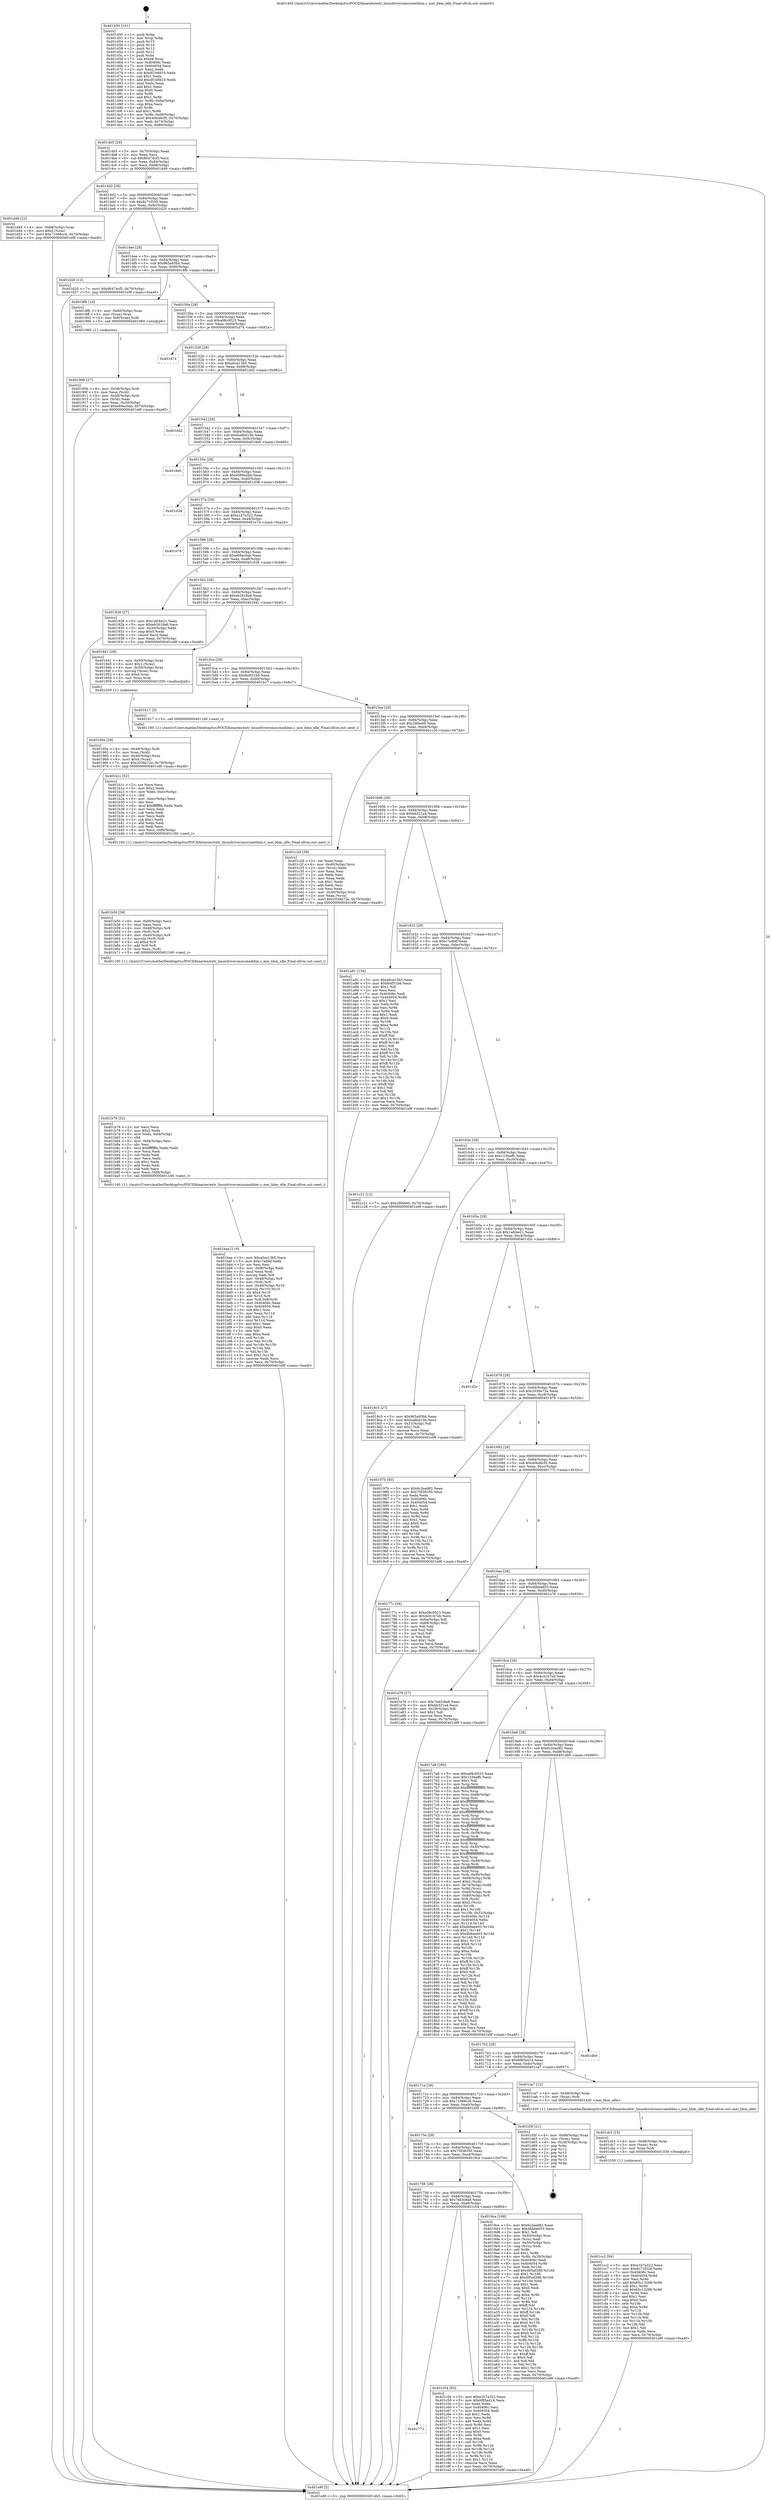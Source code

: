 digraph "0x401450" {
  label = "0x401450 (/mnt/c/Users/mathe/Desktop/tcc/POCII/binaries/extr_linuxdriversmiscmeihbm.c_mei_hbm_idle_Final-ollvm.out::main(0))"
  labelloc = "t"
  node[shape=record]

  Entry [label="",width=0.3,height=0.3,shape=circle,fillcolor=black,style=filled]
  "0x4014b5" [label="{
     0x4014b5 [29]\l
     | [instrs]\l
     &nbsp;&nbsp;0x4014b5 \<+3\>: mov -0x70(%rbp),%eax\l
     &nbsp;&nbsp;0x4014b8 \<+2\>: mov %eax,%ecx\l
     &nbsp;&nbsp;0x4014ba \<+6\>: sub $0x86474cf5,%ecx\l
     &nbsp;&nbsp;0x4014c0 \<+6\>: mov %eax,-0x84(%rbp)\l
     &nbsp;&nbsp;0x4014c6 \<+6\>: mov %ecx,-0x88(%rbp)\l
     &nbsp;&nbsp;0x4014cc \<+6\>: je 0000000000401d49 \<main+0x8f9\>\l
  }"]
  "0x401d49" [label="{
     0x401d49 [22]\l
     | [instrs]\l
     &nbsp;&nbsp;0x401d49 \<+4\>: mov -0x68(%rbp),%rax\l
     &nbsp;&nbsp;0x401d4d \<+6\>: movl $0x0,(%rax)\l
     &nbsp;&nbsp;0x401d53 \<+7\>: movl $0x71069cc6,-0x70(%rbp)\l
     &nbsp;&nbsp;0x401d5a \<+5\>: jmp 0000000000401e9f \<main+0xa4f\>\l
  }"]
  "0x4014d2" [label="{
     0x4014d2 [28]\l
     | [instrs]\l
     &nbsp;&nbsp;0x4014d2 \<+5\>: jmp 00000000004014d7 \<main+0x87\>\l
     &nbsp;&nbsp;0x4014d7 \<+6\>: mov -0x84(%rbp),%eax\l
     &nbsp;&nbsp;0x4014dd \<+5\>: sub $0x8c71f328,%eax\l
     &nbsp;&nbsp;0x4014e2 \<+6\>: mov %eax,-0x8c(%rbp)\l
     &nbsp;&nbsp;0x4014e8 \<+6\>: je 0000000000401d20 \<main+0x8d0\>\l
  }"]
  Exit [label="",width=0.3,height=0.3,shape=circle,fillcolor=black,style=filled,peripheries=2]
  "0x401d20" [label="{
     0x401d20 [12]\l
     | [instrs]\l
     &nbsp;&nbsp;0x401d20 \<+7\>: movl $0x86474cf5,-0x70(%rbp)\l
     &nbsp;&nbsp;0x401d27 \<+5\>: jmp 0000000000401e9f \<main+0xa4f\>\l
  }"]
  "0x4014ee" [label="{
     0x4014ee [28]\l
     | [instrs]\l
     &nbsp;&nbsp;0x4014ee \<+5\>: jmp 00000000004014f3 \<main+0xa3\>\l
     &nbsp;&nbsp;0x4014f3 \<+6\>: mov -0x84(%rbp),%eax\l
     &nbsp;&nbsp;0x4014f9 \<+5\>: sub $0x965a93bb,%eax\l
     &nbsp;&nbsp;0x4014fe \<+6\>: mov %eax,-0x90(%rbp)\l
     &nbsp;&nbsp;0x401504 \<+6\>: je 00000000004018fb \<main+0x4ab\>\l
  }"]
  "0x401cc2" [label="{
     0x401cc2 [94]\l
     | [instrs]\l
     &nbsp;&nbsp;0x401cc2 \<+5\>: mov $0xe1b7a322,%ecx\l
     &nbsp;&nbsp;0x401cc7 \<+5\>: mov $0x8c71f328,%edx\l
     &nbsp;&nbsp;0x401ccc \<+7\>: mov 0x40406c,%esi\l
     &nbsp;&nbsp;0x401cd3 \<+8\>: mov 0x404054,%r8d\l
     &nbsp;&nbsp;0x401cdb \<+3\>: mov %esi,%r9d\l
     &nbsp;&nbsp;0x401cde \<+7\>: add $0x65c13298,%r9d\l
     &nbsp;&nbsp;0x401ce5 \<+4\>: sub $0x1,%r9d\l
     &nbsp;&nbsp;0x401ce9 \<+7\>: sub $0x65c13298,%r9d\l
     &nbsp;&nbsp;0x401cf0 \<+4\>: imul %r9d,%esi\l
     &nbsp;&nbsp;0x401cf4 \<+3\>: and $0x1,%esi\l
     &nbsp;&nbsp;0x401cf7 \<+3\>: cmp $0x0,%esi\l
     &nbsp;&nbsp;0x401cfa \<+4\>: sete %r10b\l
     &nbsp;&nbsp;0x401cfe \<+4\>: cmp $0xa,%r8d\l
     &nbsp;&nbsp;0x401d02 \<+4\>: setl %r11b\l
     &nbsp;&nbsp;0x401d06 \<+3\>: mov %r10b,%bl\l
     &nbsp;&nbsp;0x401d09 \<+3\>: and %r11b,%bl\l
     &nbsp;&nbsp;0x401d0c \<+3\>: xor %r11b,%r10b\l
     &nbsp;&nbsp;0x401d0f \<+3\>: or %r10b,%bl\l
     &nbsp;&nbsp;0x401d12 \<+3\>: test $0x1,%bl\l
     &nbsp;&nbsp;0x401d15 \<+3\>: cmovne %edx,%ecx\l
     &nbsp;&nbsp;0x401d18 \<+3\>: mov %ecx,-0x70(%rbp)\l
     &nbsp;&nbsp;0x401d1b \<+5\>: jmp 0000000000401e9f \<main+0xa4f\>\l
  }"]
  "0x4018fb" [label="{
     0x4018fb [16]\l
     | [instrs]\l
     &nbsp;&nbsp;0x4018fb \<+4\>: mov -0x60(%rbp),%rax\l
     &nbsp;&nbsp;0x4018ff \<+3\>: mov (%rax),%rax\l
     &nbsp;&nbsp;0x401902 \<+4\>: mov 0x8(%rax),%rdi\l
     &nbsp;&nbsp;0x401906 \<+5\>: call 0000000000401060 \<atoi@plt\>\l
     | [calls]\l
     &nbsp;&nbsp;0x401060 \{1\} (unknown)\l
  }"]
  "0x40150a" [label="{
     0x40150a [28]\l
     | [instrs]\l
     &nbsp;&nbsp;0x40150a \<+5\>: jmp 000000000040150f \<main+0xbf\>\l
     &nbsp;&nbsp;0x40150f \<+6\>: mov -0x84(%rbp),%eax\l
     &nbsp;&nbsp;0x401515 \<+5\>: sub $0xa08c9523,%eax\l
     &nbsp;&nbsp;0x40151a \<+6\>: mov %eax,-0x94(%rbp)\l
     &nbsp;&nbsp;0x401520 \<+6\>: je 0000000000401d74 \<main+0x924\>\l
  }"]
  "0x401cb3" [label="{
     0x401cb3 [15]\l
     | [instrs]\l
     &nbsp;&nbsp;0x401cb3 \<+4\>: mov -0x48(%rbp),%rax\l
     &nbsp;&nbsp;0x401cb7 \<+3\>: mov (%rax),%rax\l
     &nbsp;&nbsp;0x401cba \<+3\>: mov %rax,%rdi\l
     &nbsp;&nbsp;0x401cbd \<+5\>: call 0000000000401030 \<free@plt\>\l
     | [calls]\l
     &nbsp;&nbsp;0x401030 \{1\} (unknown)\l
  }"]
  "0x401d74" [label="{
     0x401d74\l
  }", style=dashed]
  "0x401526" [label="{
     0x401526 [28]\l
     | [instrs]\l
     &nbsp;&nbsp;0x401526 \<+5\>: jmp 000000000040152b \<main+0xdb\>\l
     &nbsp;&nbsp;0x40152b \<+6\>: mov -0x84(%rbp),%eax\l
     &nbsp;&nbsp;0x401531 \<+5\>: sub $0xa0ca13b5,%eax\l
     &nbsp;&nbsp;0x401536 \<+6\>: mov %eax,-0x98(%rbp)\l
     &nbsp;&nbsp;0x40153c \<+6\>: je 0000000000401dd2 \<main+0x982\>\l
  }"]
  "0x401772" [label="{
     0x401772\l
  }", style=dashed]
  "0x401dd2" [label="{
     0x401dd2\l
  }", style=dashed]
  "0x401542" [label="{
     0x401542 [28]\l
     | [instrs]\l
     &nbsp;&nbsp;0x401542 \<+5\>: jmp 0000000000401547 \<main+0xf7\>\l
     &nbsp;&nbsp;0x401547 \<+6\>: mov -0x84(%rbp),%eax\l
     &nbsp;&nbsp;0x40154d \<+5\>: sub $0xba8bd13b,%eax\l
     &nbsp;&nbsp;0x401552 \<+6\>: mov %eax,-0x9c(%rbp)\l
     &nbsp;&nbsp;0x401558 \<+6\>: je 00000000004018e0 \<main+0x490\>\l
  }"]
  "0x401c54" [label="{
     0x401c54 [83]\l
     | [instrs]\l
     &nbsp;&nbsp;0x401c54 \<+5\>: mov $0xe1b7a322,%eax\l
     &nbsp;&nbsp;0x401c59 \<+5\>: mov $0x6f85a414,%ecx\l
     &nbsp;&nbsp;0x401c5e \<+2\>: xor %edx,%edx\l
     &nbsp;&nbsp;0x401c60 \<+7\>: mov 0x40406c,%esi\l
     &nbsp;&nbsp;0x401c67 \<+7\>: mov 0x404054,%edi\l
     &nbsp;&nbsp;0x401c6e \<+3\>: sub $0x1,%edx\l
     &nbsp;&nbsp;0x401c71 \<+3\>: mov %esi,%r8d\l
     &nbsp;&nbsp;0x401c74 \<+3\>: add %edx,%r8d\l
     &nbsp;&nbsp;0x401c77 \<+4\>: imul %r8d,%esi\l
     &nbsp;&nbsp;0x401c7b \<+3\>: and $0x1,%esi\l
     &nbsp;&nbsp;0x401c7e \<+3\>: cmp $0x0,%esi\l
     &nbsp;&nbsp;0x401c81 \<+4\>: sete %r9b\l
     &nbsp;&nbsp;0x401c85 \<+3\>: cmp $0xa,%edi\l
     &nbsp;&nbsp;0x401c88 \<+4\>: setl %r10b\l
     &nbsp;&nbsp;0x401c8c \<+3\>: mov %r9b,%r11b\l
     &nbsp;&nbsp;0x401c8f \<+3\>: and %r10b,%r11b\l
     &nbsp;&nbsp;0x401c92 \<+3\>: xor %r10b,%r9b\l
     &nbsp;&nbsp;0x401c95 \<+3\>: or %r9b,%r11b\l
     &nbsp;&nbsp;0x401c98 \<+4\>: test $0x1,%r11b\l
     &nbsp;&nbsp;0x401c9c \<+3\>: cmovne %ecx,%eax\l
     &nbsp;&nbsp;0x401c9f \<+3\>: mov %eax,-0x70(%rbp)\l
     &nbsp;&nbsp;0x401ca2 \<+5\>: jmp 0000000000401e9f \<main+0xa4f\>\l
  }"]
  "0x4018e0" [label="{
     0x4018e0\l
  }", style=dashed]
  "0x40155e" [label="{
     0x40155e [28]\l
     | [instrs]\l
     &nbsp;&nbsp;0x40155e \<+5\>: jmp 0000000000401563 \<main+0x113\>\l
     &nbsp;&nbsp;0x401563 \<+6\>: mov -0x84(%rbp),%eax\l
     &nbsp;&nbsp;0x401569 \<+5\>: sub $0xd599a2bb,%eax\l
     &nbsp;&nbsp;0x40156e \<+6\>: mov %eax,-0xa0(%rbp)\l
     &nbsp;&nbsp;0x401574 \<+6\>: je 0000000000401d38 \<main+0x8e8\>\l
  }"]
  "0x401baa" [label="{
     0x401baa [119]\l
     | [instrs]\l
     &nbsp;&nbsp;0x401baa \<+5\>: mov $0xa0ca13b5,%ecx\l
     &nbsp;&nbsp;0x401baf \<+5\>: mov $0xc7a4fef,%edx\l
     &nbsp;&nbsp;0x401bb4 \<+2\>: xor %esi,%esi\l
     &nbsp;&nbsp;0x401bb6 \<+6\>: mov -0xf8(%rbp),%edi\l
     &nbsp;&nbsp;0x401bbc \<+3\>: imul %eax,%edi\l
     &nbsp;&nbsp;0x401bbf \<+3\>: movslq %edi,%r8\l
     &nbsp;&nbsp;0x401bc2 \<+4\>: mov -0x48(%rbp),%r9\l
     &nbsp;&nbsp;0x401bc6 \<+3\>: mov (%r9),%r9\l
     &nbsp;&nbsp;0x401bc9 \<+4\>: mov -0x40(%rbp),%r10\l
     &nbsp;&nbsp;0x401bcd \<+3\>: movslq (%r10),%r10\l
     &nbsp;&nbsp;0x401bd0 \<+4\>: shl $0x4,%r10\l
     &nbsp;&nbsp;0x401bd4 \<+3\>: add %r10,%r9\l
     &nbsp;&nbsp;0x401bd7 \<+4\>: mov %r8,0x8(%r9)\l
     &nbsp;&nbsp;0x401bdb \<+7\>: mov 0x40406c,%eax\l
     &nbsp;&nbsp;0x401be2 \<+7\>: mov 0x404054,%edi\l
     &nbsp;&nbsp;0x401be9 \<+3\>: sub $0x1,%esi\l
     &nbsp;&nbsp;0x401bec \<+3\>: mov %eax,%r11d\l
     &nbsp;&nbsp;0x401bef \<+3\>: add %esi,%r11d\l
     &nbsp;&nbsp;0x401bf2 \<+4\>: imul %r11d,%eax\l
     &nbsp;&nbsp;0x401bf6 \<+3\>: and $0x1,%eax\l
     &nbsp;&nbsp;0x401bf9 \<+3\>: cmp $0x0,%eax\l
     &nbsp;&nbsp;0x401bfc \<+3\>: sete %bl\l
     &nbsp;&nbsp;0x401bff \<+3\>: cmp $0xa,%edi\l
     &nbsp;&nbsp;0x401c02 \<+4\>: setl %r14b\l
     &nbsp;&nbsp;0x401c06 \<+3\>: mov %bl,%r15b\l
     &nbsp;&nbsp;0x401c09 \<+3\>: and %r14b,%r15b\l
     &nbsp;&nbsp;0x401c0c \<+3\>: xor %r14b,%bl\l
     &nbsp;&nbsp;0x401c0f \<+3\>: or %bl,%r15b\l
     &nbsp;&nbsp;0x401c12 \<+4\>: test $0x1,%r15b\l
     &nbsp;&nbsp;0x401c16 \<+3\>: cmovne %edx,%ecx\l
     &nbsp;&nbsp;0x401c19 \<+3\>: mov %ecx,-0x70(%rbp)\l
     &nbsp;&nbsp;0x401c1c \<+5\>: jmp 0000000000401e9f \<main+0xa4f\>\l
  }"]
  "0x401d38" [label="{
     0x401d38\l
  }", style=dashed]
  "0x40157a" [label="{
     0x40157a [28]\l
     | [instrs]\l
     &nbsp;&nbsp;0x40157a \<+5\>: jmp 000000000040157f \<main+0x12f\>\l
     &nbsp;&nbsp;0x40157f \<+6\>: mov -0x84(%rbp),%eax\l
     &nbsp;&nbsp;0x401585 \<+5\>: sub $0xe1b7a322,%eax\l
     &nbsp;&nbsp;0x40158a \<+6\>: mov %eax,-0xa4(%rbp)\l
     &nbsp;&nbsp;0x401590 \<+6\>: je 0000000000401e7d \<main+0xa2d\>\l
  }"]
  "0x401b76" [label="{
     0x401b76 [52]\l
     | [instrs]\l
     &nbsp;&nbsp;0x401b76 \<+2\>: xor %ecx,%ecx\l
     &nbsp;&nbsp;0x401b78 \<+5\>: mov $0x2,%edx\l
     &nbsp;&nbsp;0x401b7d \<+6\>: mov %edx,-0xf4(%rbp)\l
     &nbsp;&nbsp;0x401b83 \<+1\>: cltd\l
     &nbsp;&nbsp;0x401b84 \<+6\>: mov -0xf4(%rbp),%esi\l
     &nbsp;&nbsp;0x401b8a \<+2\>: idiv %esi\l
     &nbsp;&nbsp;0x401b8c \<+6\>: imul $0xfffffffe,%edx,%edx\l
     &nbsp;&nbsp;0x401b92 \<+2\>: mov %ecx,%edi\l
     &nbsp;&nbsp;0x401b94 \<+2\>: sub %edx,%edi\l
     &nbsp;&nbsp;0x401b96 \<+2\>: mov %ecx,%edx\l
     &nbsp;&nbsp;0x401b98 \<+3\>: sub $0x1,%edx\l
     &nbsp;&nbsp;0x401b9b \<+2\>: add %edx,%edi\l
     &nbsp;&nbsp;0x401b9d \<+2\>: sub %edi,%ecx\l
     &nbsp;&nbsp;0x401b9f \<+6\>: mov %ecx,-0xf8(%rbp)\l
     &nbsp;&nbsp;0x401ba5 \<+5\>: call 0000000000401160 \<next_i\>\l
     | [calls]\l
     &nbsp;&nbsp;0x401160 \{1\} (/mnt/c/Users/mathe/Desktop/tcc/POCII/binaries/extr_linuxdriversmiscmeihbm.c_mei_hbm_idle_Final-ollvm.out::next_i)\l
  }"]
  "0x401e7d" [label="{
     0x401e7d\l
  }", style=dashed]
  "0x401596" [label="{
     0x401596 [28]\l
     | [instrs]\l
     &nbsp;&nbsp;0x401596 \<+5\>: jmp 000000000040159b \<main+0x14b\>\l
     &nbsp;&nbsp;0x40159b \<+6\>: mov -0x84(%rbp),%eax\l
     &nbsp;&nbsp;0x4015a1 \<+5\>: sub $0xe69ac0ab,%eax\l
     &nbsp;&nbsp;0x4015a6 \<+6\>: mov %eax,-0xa8(%rbp)\l
     &nbsp;&nbsp;0x4015ac \<+6\>: je 0000000000401926 \<main+0x4d6\>\l
  }"]
  "0x401b50" [label="{
     0x401b50 [38]\l
     | [instrs]\l
     &nbsp;&nbsp;0x401b50 \<+6\>: mov -0xf0(%rbp),%ecx\l
     &nbsp;&nbsp;0x401b56 \<+3\>: imul %eax,%ecx\l
     &nbsp;&nbsp;0x401b59 \<+4\>: mov -0x48(%rbp),%r8\l
     &nbsp;&nbsp;0x401b5d \<+3\>: mov (%r8),%r8\l
     &nbsp;&nbsp;0x401b60 \<+4\>: mov -0x40(%rbp),%r9\l
     &nbsp;&nbsp;0x401b64 \<+3\>: movslq (%r9),%r9\l
     &nbsp;&nbsp;0x401b67 \<+4\>: shl $0x4,%r9\l
     &nbsp;&nbsp;0x401b6b \<+3\>: add %r9,%r8\l
     &nbsp;&nbsp;0x401b6e \<+3\>: mov %ecx,(%r8)\l
     &nbsp;&nbsp;0x401b71 \<+5\>: call 0000000000401160 \<next_i\>\l
     | [calls]\l
     &nbsp;&nbsp;0x401160 \{1\} (/mnt/c/Users/mathe/Desktop/tcc/POCII/binaries/extr_linuxdriversmiscmeihbm.c_mei_hbm_idle_Final-ollvm.out::next_i)\l
  }"]
  "0x401926" [label="{
     0x401926 [27]\l
     | [instrs]\l
     &nbsp;&nbsp;0x401926 \<+5\>: mov $0x1efcbe21,%eax\l
     &nbsp;&nbsp;0x40192b \<+5\>: mov $0xeb2618a6,%ecx\l
     &nbsp;&nbsp;0x401930 \<+3\>: mov -0x30(%rbp),%edx\l
     &nbsp;&nbsp;0x401933 \<+3\>: cmp $0x0,%edx\l
     &nbsp;&nbsp;0x401936 \<+3\>: cmove %ecx,%eax\l
     &nbsp;&nbsp;0x401939 \<+3\>: mov %eax,-0x70(%rbp)\l
     &nbsp;&nbsp;0x40193c \<+5\>: jmp 0000000000401e9f \<main+0xa4f\>\l
  }"]
  "0x4015b2" [label="{
     0x4015b2 [28]\l
     | [instrs]\l
     &nbsp;&nbsp;0x4015b2 \<+5\>: jmp 00000000004015b7 \<main+0x167\>\l
     &nbsp;&nbsp;0x4015b7 \<+6\>: mov -0x84(%rbp),%eax\l
     &nbsp;&nbsp;0x4015bd \<+5\>: sub $0xeb2618a6,%eax\l
     &nbsp;&nbsp;0x4015c2 \<+6\>: mov %eax,-0xac(%rbp)\l
     &nbsp;&nbsp;0x4015c8 \<+6\>: je 0000000000401941 \<main+0x4f1\>\l
  }"]
  "0x401b1c" [label="{
     0x401b1c [52]\l
     | [instrs]\l
     &nbsp;&nbsp;0x401b1c \<+2\>: xor %ecx,%ecx\l
     &nbsp;&nbsp;0x401b1e \<+5\>: mov $0x2,%edx\l
     &nbsp;&nbsp;0x401b23 \<+6\>: mov %edx,-0xec(%rbp)\l
     &nbsp;&nbsp;0x401b29 \<+1\>: cltd\l
     &nbsp;&nbsp;0x401b2a \<+6\>: mov -0xec(%rbp),%esi\l
     &nbsp;&nbsp;0x401b30 \<+2\>: idiv %esi\l
     &nbsp;&nbsp;0x401b32 \<+6\>: imul $0xfffffffe,%edx,%edx\l
     &nbsp;&nbsp;0x401b38 \<+2\>: mov %ecx,%edi\l
     &nbsp;&nbsp;0x401b3a \<+2\>: sub %edx,%edi\l
     &nbsp;&nbsp;0x401b3c \<+2\>: mov %ecx,%edx\l
     &nbsp;&nbsp;0x401b3e \<+3\>: sub $0x1,%edx\l
     &nbsp;&nbsp;0x401b41 \<+2\>: add %edx,%edi\l
     &nbsp;&nbsp;0x401b43 \<+2\>: sub %edi,%ecx\l
     &nbsp;&nbsp;0x401b45 \<+6\>: mov %ecx,-0xf0(%rbp)\l
     &nbsp;&nbsp;0x401b4b \<+5\>: call 0000000000401160 \<next_i\>\l
     | [calls]\l
     &nbsp;&nbsp;0x401160 \{1\} (/mnt/c/Users/mathe/Desktop/tcc/POCII/binaries/extr_linuxdriversmiscmeihbm.c_mei_hbm_idle_Final-ollvm.out::next_i)\l
  }"]
  "0x401941" [label="{
     0x401941 [29]\l
     | [instrs]\l
     &nbsp;&nbsp;0x401941 \<+4\>: mov -0x50(%rbp),%rax\l
     &nbsp;&nbsp;0x401945 \<+6\>: movl $0x1,(%rax)\l
     &nbsp;&nbsp;0x40194b \<+4\>: mov -0x50(%rbp),%rax\l
     &nbsp;&nbsp;0x40194f \<+3\>: movslq (%rax),%rax\l
     &nbsp;&nbsp;0x401952 \<+4\>: shl $0x4,%rax\l
     &nbsp;&nbsp;0x401956 \<+3\>: mov %rax,%rdi\l
     &nbsp;&nbsp;0x401959 \<+5\>: call 0000000000401050 \<malloc@plt\>\l
     | [calls]\l
     &nbsp;&nbsp;0x401050 \{1\} (unknown)\l
  }"]
  "0x4015ce" [label="{
     0x4015ce [28]\l
     | [instrs]\l
     &nbsp;&nbsp;0x4015ce \<+5\>: jmp 00000000004015d3 \<main+0x183\>\l
     &nbsp;&nbsp;0x4015d3 \<+6\>: mov -0x84(%rbp),%eax\l
     &nbsp;&nbsp;0x4015d9 \<+5\>: sub $0xfe4f31b9,%eax\l
     &nbsp;&nbsp;0x4015de \<+6\>: mov %eax,-0xb0(%rbp)\l
     &nbsp;&nbsp;0x4015e4 \<+6\>: je 0000000000401b17 \<main+0x6c7\>\l
  }"]
  "0x401756" [label="{
     0x401756 [28]\l
     | [instrs]\l
     &nbsp;&nbsp;0x401756 \<+5\>: jmp 000000000040175b \<main+0x30b\>\l
     &nbsp;&nbsp;0x40175b \<+6\>: mov -0x84(%rbp),%eax\l
     &nbsp;&nbsp;0x401761 \<+5\>: sub $0x7ed3c8a8,%eax\l
     &nbsp;&nbsp;0x401766 \<+6\>: mov %eax,-0xe8(%rbp)\l
     &nbsp;&nbsp;0x40176c \<+6\>: je 0000000000401c54 \<main+0x804\>\l
  }"]
  "0x401b17" [label="{
     0x401b17 [5]\l
     | [instrs]\l
     &nbsp;&nbsp;0x401b17 \<+5\>: call 0000000000401160 \<next_i\>\l
     | [calls]\l
     &nbsp;&nbsp;0x401160 \{1\} (/mnt/c/Users/mathe/Desktop/tcc/POCII/binaries/extr_linuxdriversmiscmeihbm.c_mei_hbm_idle_Final-ollvm.out::next_i)\l
  }"]
  "0x4015ea" [label="{
     0x4015ea [28]\l
     | [instrs]\l
     &nbsp;&nbsp;0x4015ea \<+5\>: jmp 00000000004015ef \<main+0x19f\>\l
     &nbsp;&nbsp;0x4015ef \<+6\>: mov -0x84(%rbp),%eax\l
     &nbsp;&nbsp;0x4015f5 \<+5\>: sub $0x29f4e60,%eax\l
     &nbsp;&nbsp;0x4015fa \<+6\>: mov %eax,-0xb4(%rbp)\l
     &nbsp;&nbsp;0x401600 \<+6\>: je 0000000000401c2d \<main+0x7dd\>\l
  }"]
  "0x4019ce" [label="{
     0x4019ce [168]\l
     | [instrs]\l
     &nbsp;&nbsp;0x4019ce \<+5\>: mov $0x6c2ead82,%eax\l
     &nbsp;&nbsp;0x4019d3 \<+5\>: mov $0x4bbba653,%ecx\l
     &nbsp;&nbsp;0x4019d8 \<+2\>: mov $0x1,%dl\l
     &nbsp;&nbsp;0x4019da \<+4\>: mov -0x40(%rbp),%rsi\l
     &nbsp;&nbsp;0x4019de \<+2\>: mov (%rsi),%edi\l
     &nbsp;&nbsp;0x4019e0 \<+4\>: mov -0x50(%rbp),%rsi\l
     &nbsp;&nbsp;0x4019e4 \<+2\>: cmp (%rsi),%edi\l
     &nbsp;&nbsp;0x4019e6 \<+4\>: setl %r8b\l
     &nbsp;&nbsp;0x4019ea \<+4\>: and $0x1,%r8b\l
     &nbsp;&nbsp;0x4019ee \<+4\>: mov %r8b,-0x29(%rbp)\l
     &nbsp;&nbsp;0x4019f2 \<+7\>: mov 0x40406c,%edi\l
     &nbsp;&nbsp;0x4019f9 \<+8\>: mov 0x404054,%r9d\l
     &nbsp;&nbsp;0x401a01 \<+3\>: mov %edi,%r10d\l
     &nbsp;&nbsp;0x401a04 \<+7\>: add $0x495af286,%r10d\l
     &nbsp;&nbsp;0x401a0b \<+4\>: sub $0x1,%r10d\l
     &nbsp;&nbsp;0x401a0f \<+7\>: sub $0x495af286,%r10d\l
     &nbsp;&nbsp;0x401a16 \<+4\>: imul %r10d,%edi\l
     &nbsp;&nbsp;0x401a1a \<+3\>: and $0x1,%edi\l
     &nbsp;&nbsp;0x401a1d \<+3\>: cmp $0x0,%edi\l
     &nbsp;&nbsp;0x401a20 \<+4\>: sete %r8b\l
     &nbsp;&nbsp;0x401a24 \<+4\>: cmp $0xa,%r9d\l
     &nbsp;&nbsp;0x401a28 \<+4\>: setl %r11b\l
     &nbsp;&nbsp;0x401a2c \<+3\>: mov %r8b,%bl\l
     &nbsp;&nbsp;0x401a2f \<+3\>: xor $0xff,%bl\l
     &nbsp;&nbsp;0x401a32 \<+3\>: mov %r11b,%r14b\l
     &nbsp;&nbsp;0x401a35 \<+4\>: xor $0xff,%r14b\l
     &nbsp;&nbsp;0x401a39 \<+3\>: xor $0x0,%dl\l
     &nbsp;&nbsp;0x401a3c \<+3\>: mov %bl,%r15b\l
     &nbsp;&nbsp;0x401a3f \<+4\>: and $0x0,%r15b\l
     &nbsp;&nbsp;0x401a43 \<+3\>: and %dl,%r8b\l
     &nbsp;&nbsp;0x401a46 \<+3\>: mov %r14b,%r12b\l
     &nbsp;&nbsp;0x401a49 \<+4\>: and $0x0,%r12b\l
     &nbsp;&nbsp;0x401a4d \<+3\>: and %dl,%r11b\l
     &nbsp;&nbsp;0x401a50 \<+3\>: or %r8b,%r15b\l
     &nbsp;&nbsp;0x401a53 \<+3\>: or %r11b,%r12b\l
     &nbsp;&nbsp;0x401a56 \<+3\>: xor %r12b,%r15b\l
     &nbsp;&nbsp;0x401a59 \<+3\>: or %r14b,%bl\l
     &nbsp;&nbsp;0x401a5c \<+3\>: xor $0xff,%bl\l
     &nbsp;&nbsp;0x401a5f \<+3\>: or $0x0,%dl\l
     &nbsp;&nbsp;0x401a62 \<+2\>: and %dl,%bl\l
     &nbsp;&nbsp;0x401a64 \<+3\>: or %bl,%r15b\l
     &nbsp;&nbsp;0x401a67 \<+4\>: test $0x1,%r15b\l
     &nbsp;&nbsp;0x401a6b \<+3\>: cmovne %ecx,%eax\l
     &nbsp;&nbsp;0x401a6e \<+3\>: mov %eax,-0x70(%rbp)\l
     &nbsp;&nbsp;0x401a71 \<+5\>: jmp 0000000000401e9f \<main+0xa4f\>\l
  }"]
  "0x401c2d" [label="{
     0x401c2d [39]\l
     | [instrs]\l
     &nbsp;&nbsp;0x401c2d \<+2\>: xor %eax,%eax\l
     &nbsp;&nbsp;0x401c2f \<+4\>: mov -0x40(%rbp),%rcx\l
     &nbsp;&nbsp;0x401c33 \<+2\>: mov (%rcx),%edx\l
     &nbsp;&nbsp;0x401c35 \<+2\>: mov %eax,%esi\l
     &nbsp;&nbsp;0x401c37 \<+2\>: sub %edx,%esi\l
     &nbsp;&nbsp;0x401c39 \<+2\>: mov %eax,%edx\l
     &nbsp;&nbsp;0x401c3b \<+3\>: sub $0x1,%edx\l
     &nbsp;&nbsp;0x401c3e \<+2\>: add %edx,%esi\l
     &nbsp;&nbsp;0x401c40 \<+2\>: sub %esi,%eax\l
     &nbsp;&nbsp;0x401c42 \<+4\>: mov -0x40(%rbp),%rcx\l
     &nbsp;&nbsp;0x401c46 \<+2\>: mov %eax,(%rcx)\l
     &nbsp;&nbsp;0x401c48 \<+7\>: movl $0x2039a72e,-0x70(%rbp)\l
     &nbsp;&nbsp;0x401c4f \<+5\>: jmp 0000000000401e9f \<main+0xa4f\>\l
  }"]
  "0x401606" [label="{
     0x401606 [28]\l
     | [instrs]\l
     &nbsp;&nbsp;0x401606 \<+5\>: jmp 000000000040160b \<main+0x1bb\>\l
     &nbsp;&nbsp;0x40160b \<+6\>: mov -0x84(%rbp),%eax\l
     &nbsp;&nbsp;0x401611 \<+5\>: sub $0xbb321a4,%eax\l
     &nbsp;&nbsp;0x401616 \<+6\>: mov %eax,-0xb8(%rbp)\l
     &nbsp;&nbsp;0x40161c \<+6\>: je 0000000000401a91 \<main+0x641\>\l
  }"]
  "0x40173a" [label="{
     0x40173a [28]\l
     | [instrs]\l
     &nbsp;&nbsp;0x40173a \<+5\>: jmp 000000000040173f \<main+0x2ef\>\l
     &nbsp;&nbsp;0x40173f \<+6\>: mov -0x84(%rbp),%eax\l
     &nbsp;&nbsp;0x401745 \<+5\>: sub $0x75f38350,%eax\l
     &nbsp;&nbsp;0x40174a \<+6\>: mov %eax,-0xe4(%rbp)\l
     &nbsp;&nbsp;0x401750 \<+6\>: je 00000000004019ce \<main+0x57e\>\l
  }"]
  "0x401a91" [label="{
     0x401a91 [134]\l
     | [instrs]\l
     &nbsp;&nbsp;0x401a91 \<+5\>: mov $0xa0ca13b5,%eax\l
     &nbsp;&nbsp;0x401a96 \<+5\>: mov $0xfe4f31b9,%ecx\l
     &nbsp;&nbsp;0x401a9b \<+2\>: mov $0x1,%dl\l
     &nbsp;&nbsp;0x401a9d \<+2\>: xor %esi,%esi\l
     &nbsp;&nbsp;0x401a9f \<+7\>: mov 0x40406c,%edi\l
     &nbsp;&nbsp;0x401aa6 \<+8\>: mov 0x404054,%r8d\l
     &nbsp;&nbsp;0x401aae \<+3\>: sub $0x1,%esi\l
     &nbsp;&nbsp;0x401ab1 \<+3\>: mov %edi,%r9d\l
     &nbsp;&nbsp;0x401ab4 \<+3\>: add %esi,%r9d\l
     &nbsp;&nbsp;0x401ab7 \<+4\>: imul %r9d,%edi\l
     &nbsp;&nbsp;0x401abb \<+3\>: and $0x1,%edi\l
     &nbsp;&nbsp;0x401abe \<+3\>: cmp $0x0,%edi\l
     &nbsp;&nbsp;0x401ac1 \<+4\>: sete %r10b\l
     &nbsp;&nbsp;0x401ac5 \<+4\>: cmp $0xa,%r8d\l
     &nbsp;&nbsp;0x401ac9 \<+4\>: setl %r11b\l
     &nbsp;&nbsp;0x401acd \<+3\>: mov %r10b,%bl\l
     &nbsp;&nbsp;0x401ad0 \<+3\>: xor $0xff,%bl\l
     &nbsp;&nbsp;0x401ad3 \<+3\>: mov %r11b,%r14b\l
     &nbsp;&nbsp;0x401ad6 \<+4\>: xor $0xff,%r14b\l
     &nbsp;&nbsp;0x401ada \<+3\>: xor $0x1,%dl\l
     &nbsp;&nbsp;0x401add \<+3\>: mov %bl,%r15b\l
     &nbsp;&nbsp;0x401ae0 \<+4\>: and $0xff,%r15b\l
     &nbsp;&nbsp;0x401ae4 \<+3\>: and %dl,%r10b\l
     &nbsp;&nbsp;0x401ae7 \<+3\>: mov %r14b,%r12b\l
     &nbsp;&nbsp;0x401aea \<+4\>: and $0xff,%r12b\l
     &nbsp;&nbsp;0x401aee \<+3\>: and %dl,%r11b\l
     &nbsp;&nbsp;0x401af1 \<+3\>: or %r10b,%r15b\l
     &nbsp;&nbsp;0x401af4 \<+3\>: or %r11b,%r12b\l
     &nbsp;&nbsp;0x401af7 \<+3\>: xor %r12b,%r15b\l
     &nbsp;&nbsp;0x401afa \<+3\>: or %r14b,%bl\l
     &nbsp;&nbsp;0x401afd \<+3\>: xor $0xff,%bl\l
     &nbsp;&nbsp;0x401b00 \<+3\>: or $0x1,%dl\l
     &nbsp;&nbsp;0x401b03 \<+2\>: and %dl,%bl\l
     &nbsp;&nbsp;0x401b05 \<+3\>: or %bl,%r15b\l
     &nbsp;&nbsp;0x401b08 \<+4\>: test $0x1,%r15b\l
     &nbsp;&nbsp;0x401b0c \<+3\>: cmovne %ecx,%eax\l
     &nbsp;&nbsp;0x401b0f \<+3\>: mov %eax,-0x70(%rbp)\l
     &nbsp;&nbsp;0x401b12 \<+5\>: jmp 0000000000401e9f \<main+0xa4f\>\l
  }"]
  "0x401622" [label="{
     0x401622 [28]\l
     | [instrs]\l
     &nbsp;&nbsp;0x401622 \<+5\>: jmp 0000000000401627 \<main+0x1d7\>\l
     &nbsp;&nbsp;0x401627 \<+6\>: mov -0x84(%rbp),%eax\l
     &nbsp;&nbsp;0x40162d \<+5\>: sub $0xc7a4fef,%eax\l
     &nbsp;&nbsp;0x401632 \<+6\>: mov %eax,-0xbc(%rbp)\l
     &nbsp;&nbsp;0x401638 \<+6\>: je 0000000000401c21 \<main+0x7d1\>\l
  }"]
  "0x401d5f" [label="{
     0x401d5f [21]\l
     | [instrs]\l
     &nbsp;&nbsp;0x401d5f \<+4\>: mov -0x68(%rbp),%rax\l
     &nbsp;&nbsp;0x401d63 \<+2\>: mov (%rax),%eax\l
     &nbsp;&nbsp;0x401d65 \<+4\>: lea -0x28(%rbp),%rsp\l
     &nbsp;&nbsp;0x401d69 \<+1\>: pop %rbx\l
     &nbsp;&nbsp;0x401d6a \<+2\>: pop %r12\l
     &nbsp;&nbsp;0x401d6c \<+2\>: pop %r13\l
     &nbsp;&nbsp;0x401d6e \<+2\>: pop %r14\l
     &nbsp;&nbsp;0x401d70 \<+2\>: pop %r15\l
     &nbsp;&nbsp;0x401d72 \<+1\>: pop %rbp\l
     &nbsp;&nbsp;0x401d73 \<+1\>: ret\l
  }"]
  "0x401c21" [label="{
     0x401c21 [12]\l
     | [instrs]\l
     &nbsp;&nbsp;0x401c21 \<+7\>: movl $0x29f4e60,-0x70(%rbp)\l
     &nbsp;&nbsp;0x401c28 \<+5\>: jmp 0000000000401e9f \<main+0xa4f\>\l
  }"]
  "0x40163e" [label="{
     0x40163e [28]\l
     | [instrs]\l
     &nbsp;&nbsp;0x40163e \<+5\>: jmp 0000000000401643 \<main+0x1f3\>\l
     &nbsp;&nbsp;0x401643 \<+6\>: mov -0x84(%rbp),%eax\l
     &nbsp;&nbsp;0x401649 \<+5\>: sub $0x123baffc,%eax\l
     &nbsp;&nbsp;0x40164e \<+6\>: mov %eax,-0xc0(%rbp)\l
     &nbsp;&nbsp;0x401654 \<+6\>: je 00000000004018c5 \<main+0x475\>\l
  }"]
  "0x40171e" [label="{
     0x40171e [28]\l
     | [instrs]\l
     &nbsp;&nbsp;0x40171e \<+5\>: jmp 0000000000401723 \<main+0x2d3\>\l
     &nbsp;&nbsp;0x401723 \<+6\>: mov -0x84(%rbp),%eax\l
     &nbsp;&nbsp;0x401729 \<+5\>: sub $0x71069cc6,%eax\l
     &nbsp;&nbsp;0x40172e \<+6\>: mov %eax,-0xe0(%rbp)\l
     &nbsp;&nbsp;0x401734 \<+6\>: je 0000000000401d5f \<main+0x90f\>\l
  }"]
  "0x4018c5" [label="{
     0x4018c5 [27]\l
     | [instrs]\l
     &nbsp;&nbsp;0x4018c5 \<+5\>: mov $0x965a93bb,%eax\l
     &nbsp;&nbsp;0x4018ca \<+5\>: mov $0xba8bd13b,%ecx\l
     &nbsp;&nbsp;0x4018cf \<+3\>: mov -0x31(%rbp),%dl\l
     &nbsp;&nbsp;0x4018d2 \<+3\>: test $0x1,%dl\l
     &nbsp;&nbsp;0x4018d5 \<+3\>: cmovne %ecx,%eax\l
     &nbsp;&nbsp;0x4018d8 \<+3\>: mov %eax,-0x70(%rbp)\l
     &nbsp;&nbsp;0x4018db \<+5\>: jmp 0000000000401e9f \<main+0xa4f\>\l
  }"]
  "0x40165a" [label="{
     0x40165a [28]\l
     | [instrs]\l
     &nbsp;&nbsp;0x40165a \<+5\>: jmp 000000000040165f \<main+0x20f\>\l
     &nbsp;&nbsp;0x40165f \<+6\>: mov -0x84(%rbp),%eax\l
     &nbsp;&nbsp;0x401665 \<+5\>: sub $0x1efcbe21,%eax\l
     &nbsp;&nbsp;0x40166a \<+6\>: mov %eax,-0xc4(%rbp)\l
     &nbsp;&nbsp;0x401670 \<+6\>: je 0000000000401d2c \<main+0x8dc\>\l
  }"]
  "0x401ca7" [label="{
     0x401ca7 [12]\l
     | [instrs]\l
     &nbsp;&nbsp;0x401ca7 \<+4\>: mov -0x48(%rbp),%rax\l
     &nbsp;&nbsp;0x401cab \<+3\>: mov (%rax),%rdi\l
     &nbsp;&nbsp;0x401cae \<+5\>: call 0000000000401420 \<mei_hbm_idle\>\l
     | [calls]\l
     &nbsp;&nbsp;0x401420 \{1\} (/mnt/c/Users/mathe/Desktop/tcc/POCII/binaries/extr_linuxdriversmiscmeihbm.c_mei_hbm_idle_Final-ollvm.out::mei_hbm_idle)\l
  }"]
  "0x401d2c" [label="{
     0x401d2c\l
  }", style=dashed]
  "0x401676" [label="{
     0x401676 [28]\l
     | [instrs]\l
     &nbsp;&nbsp;0x401676 \<+5\>: jmp 000000000040167b \<main+0x22b\>\l
     &nbsp;&nbsp;0x40167b \<+6\>: mov -0x84(%rbp),%eax\l
     &nbsp;&nbsp;0x401681 \<+5\>: sub $0x2039a72e,%eax\l
     &nbsp;&nbsp;0x401686 \<+6\>: mov %eax,-0xc8(%rbp)\l
     &nbsp;&nbsp;0x40168c \<+6\>: je 000000000040197b \<main+0x52b\>\l
  }"]
  "0x401702" [label="{
     0x401702 [28]\l
     | [instrs]\l
     &nbsp;&nbsp;0x401702 \<+5\>: jmp 0000000000401707 \<main+0x2b7\>\l
     &nbsp;&nbsp;0x401707 \<+6\>: mov -0x84(%rbp),%eax\l
     &nbsp;&nbsp;0x40170d \<+5\>: sub $0x6f85a414,%eax\l
     &nbsp;&nbsp;0x401712 \<+6\>: mov %eax,-0xdc(%rbp)\l
     &nbsp;&nbsp;0x401718 \<+6\>: je 0000000000401ca7 \<main+0x857\>\l
  }"]
  "0x40197b" [label="{
     0x40197b [83]\l
     | [instrs]\l
     &nbsp;&nbsp;0x40197b \<+5\>: mov $0x6c2ead82,%eax\l
     &nbsp;&nbsp;0x401980 \<+5\>: mov $0x75f38350,%ecx\l
     &nbsp;&nbsp;0x401985 \<+2\>: xor %edx,%edx\l
     &nbsp;&nbsp;0x401987 \<+7\>: mov 0x40406c,%esi\l
     &nbsp;&nbsp;0x40198e \<+7\>: mov 0x404054,%edi\l
     &nbsp;&nbsp;0x401995 \<+3\>: sub $0x1,%edx\l
     &nbsp;&nbsp;0x401998 \<+3\>: mov %esi,%r8d\l
     &nbsp;&nbsp;0x40199b \<+3\>: add %edx,%r8d\l
     &nbsp;&nbsp;0x40199e \<+4\>: imul %r8d,%esi\l
     &nbsp;&nbsp;0x4019a2 \<+3\>: and $0x1,%esi\l
     &nbsp;&nbsp;0x4019a5 \<+3\>: cmp $0x0,%esi\l
     &nbsp;&nbsp;0x4019a8 \<+4\>: sete %r9b\l
     &nbsp;&nbsp;0x4019ac \<+3\>: cmp $0xa,%edi\l
     &nbsp;&nbsp;0x4019af \<+4\>: setl %r10b\l
     &nbsp;&nbsp;0x4019b3 \<+3\>: mov %r9b,%r11b\l
     &nbsp;&nbsp;0x4019b6 \<+3\>: and %r10b,%r11b\l
     &nbsp;&nbsp;0x4019b9 \<+3\>: xor %r10b,%r9b\l
     &nbsp;&nbsp;0x4019bc \<+3\>: or %r9b,%r11b\l
     &nbsp;&nbsp;0x4019bf \<+4\>: test $0x1,%r11b\l
     &nbsp;&nbsp;0x4019c3 \<+3\>: cmovne %ecx,%eax\l
     &nbsp;&nbsp;0x4019c6 \<+3\>: mov %eax,-0x70(%rbp)\l
     &nbsp;&nbsp;0x4019c9 \<+5\>: jmp 0000000000401e9f \<main+0xa4f\>\l
  }"]
  "0x401692" [label="{
     0x401692 [28]\l
     | [instrs]\l
     &nbsp;&nbsp;0x401692 \<+5\>: jmp 0000000000401697 \<main+0x247\>\l
     &nbsp;&nbsp;0x401697 \<+6\>: mov -0x84(%rbp),%eax\l
     &nbsp;&nbsp;0x40169d \<+5\>: sub $0x40bd6cf5,%eax\l
     &nbsp;&nbsp;0x4016a2 \<+6\>: mov %eax,-0xcc(%rbp)\l
     &nbsp;&nbsp;0x4016a8 \<+6\>: je 000000000040177c \<main+0x32c\>\l
  }"]
  "0x401db0" [label="{
     0x401db0\l
  }", style=dashed]
  "0x40177c" [label="{
     0x40177c [44]\l
     | [instrs]\l
     &nbsp;&nbsp;0x40177c \<+5\>: mov $0xa08c9523,%eax\l
     &nbsp;&nbsp;0x401781 \<+5\>: mov $0x4c41b7eb,%ecx\l
     &nbsp;&nbsp;0x401786 \<+3\>: mov -0x6a(%rbp),%dl\l
     &nbsp;&nbsp;0x401789 \<+4\>: mov -0x69(%rbp),%sil\l
     &nbsp;&nbsp;0x40178d \<+3\>: mov %dl,%dil\l
     &nbsp;&nbsp;0x401790 \<+3\>: and %sil,%dil\l
     &nbsp;&nbsp;0x401793 \<+3\>: xor %sil,%dl\l
     &nbsp;&nbsp;0x401796 \<+3\>: or %dl,%dil\l
     &nbsp;&nbsp;0x401799 \<+4\>: test $0x1,%dil\l
     &nbsp;&nbsp;0x40179d \<+3\>: cmovne %ecx,%eax\l
     &nbsp;&nbsp;0x4017a0 \<+3\>: mov %eax,-0x70(%rbp)\l
     &nbsp;&nbsp;0x4017a3 \<+5\>: jmp 0000000000401e9f \<main+0xa4f\>\l
  }"]
  "0x4016ae" [label="{
     0x4016ae [28]\l
     | [instrs]\l
     &nbsp;&nbsp;0x4016ae \<+5\>: jmp 00000000004016b3 \<main+0x263\>\l
     &nbsp;&nbsp;0x4016b3 \<+6\>: mov -0x84(%rbp),%eax\l
     &nbsp;&nbsp;0x4016b9 \<+5\>: sub $0x4bbba653,%eax\l
     &nbsp;&nbsp;0x4016be \<+6\>: mov %eax,-0xd0(%rbp)\l
     &nbsp;&nbsp;0x4016c4 \<+6\>: je 0000000000401a76 \<main+0x626\>\l
  }"]
  "0x401e9f" [label="{
     0x401e9f [5]\l
     | [instrs]\l
     &nbsp;&nbsp;0x401e9f \<+5\>: jmp 00000000004014b5 \<main+0x65\>\l
  }"]
  "0x401450" [label="{
     0x401450 [101]\l
     | [instrs]\l
     &nbsp;&nbsp;0x401450 \<+1\>: push %rbp\l
     &nbsp;&nbsp;0x401451 \<+3\>: mov %rsp,%rbp\l
     &nbsp;&nbsp;0x401454 \<+2\>: push %r15\l
     &nbsp;&nbsp;0x401456 \<+2\>: push %r14\l
     &nbsp;&nbsp;0x401458 \<+2\>: push %r13\l
     &nbsp;&nbsp;0x40145a \<+2\>: push %r12\l
     &nbsp;&nbsp;0x40145c \<+1\>: push %rbx\l
     &nbsp;&nbsp;0x40145d \<+7\>: sub $0xe8,%rsp\l
     &nbsp;&nbsp;0x401464 \<+7\>: mov 0x40406c,%eax\l
     &nbsp;&nbsp;0x40146b \<+7\>: mov 0x404054,%ecx\l
     &nbsp;&nbsp;0x401472 \<+2\>: mov %eax,%edx\l
     &nbsp;&nbsp;0x401474 \<+6\>: sub $0xdf1b8d10,%edx\l
     &nbsp;&nbsp;0x40147a \<+3\>: sub $0x1,%edx\l
     &nbsp;&nbsp;0x40147d \<+6\>: add $0xdf1b8d10,%edx\l
     &nbsp;&nbsp;0x401483 \<+3\>: imul %edx,%eax\l
     &nbsp;&nbsp;0x401486 \<+3\>: and $0x1,%eax\l
     &nbsp;&nbsp;0x401489 \<+3\>: cmp $0x0,%eax\l
     &nbsp;&nbsp;0x40148c \<+4\>: sete %r8b\l
     &nbsp;&nbsp;0x401490 \<+4\>: and $0x1,%r8b\l
     &nbsp;&nbsp;0x401494 \<+4\>: mov %r8b,-0x6a(%rbp)\l
     &nbsp;&nbsp;0x401498 \<+3\>: cmp $0xa,%ecx\l
     &nbsp;&nbsp;0x40149b \<+4\>: setl %r8b\l
     &nbsp;&nbsp;0x40149f \<+4\>: and $0x1,%r8b\l
     &nbsp;&nbsp;0x4014a3 \<+4\>: mov %r8b,-0x69(%rbp)\l
     &nbsp;&nbsp;0x4014a7 \<+7\>: movl $0x40bd6cf5,-0x70(%rbp)\l
     &nbsp;&nbsp;0x4014ae \<+3\>: mov %edi,-0x74(%rbp)\l
     &nbsp;&nbsp;0x4014b1 \<+4\>: mov %rsi,-0x80(%rbp)\l
  }"]
  "0x40195e" [label="{
     0x40195e [29]\l
     | [instrs]\l
     &nbsp;&nbsp;0x40195e \<+4\>: mov -0x48(%rbp),%rdi\l
     &nbsp;&nbsp;0x401962 \<+3\>: mov %rax,(%rdi)\l
     &nbsp;&nbsp;0x401965 \<+4\>: mov -0x40(%rbp),%rax\l
     &nbsp;&nbsp;0x401969 \<+6\>: movl $0x0,(%rax)\l
     &nbsp;&nbsp;0x40196f \<+7\>: movl $0x2039a72e,-0x70(%rbp)\l
     &nbsp;&nbsp;0x401976 \<+5\>: jmp 0000000000401e9f \<main+0xa4f\>\l
  }"]
  "0x401a76" [label="{
     0x401a76 [27]\l
     | [instrs]\l
     &nbsp;&nbsp;0x401a76 \<+5\>: mov $0x7ed3c8a8,%eax\l
     &nbsp;&nbsp;0x401a7b \<+5\>: mov $0xbb321a4,%ecx\l
     &nbsp;&nbsp;0x401a80 \<+3\>: mov -0x29(%rbp),%dl\l
     &nbsp;&nbsp;0x401a83 \<+3\>: test $0x1,%dl\l
     &nbsp;&nbsp;0x401a86 \<+3\>: cmovne %ecx,%eax\l
     &nbsp;&nbsp;0x401a89 \<+3\>: mov %eax,-0x70(%rbp)\l
     &nbsp;&nbsp;0x401a8c \<+5\>: jmp 0000000000401e9f \<main+0xa4f\>\l
  }"]
  "0x4016ca" [label="{
     0x4016ca [28]\l
     | [instrs]\l
     &nbsp;&nbsp;0x4016ca \<+5\>: jmp 00000000004016cf \<main+0x27f\>\l
     &nbsp;&nbsp;0x4016cf \<+6\>: mov -0x84(%rbp),%eax\l
     &nbsp;&nbsp;0x4016d5 \<+5\>: sub $0x4c41b7eb,%eax\l
     &nbsp;&nbsp;0x4016da \<+6\>: mov %eax,-0xd4(%rbp)\l
     &nbsp;&nbsp;0x4016e0 \<+6\>: je 00000000004017a8 \<main+0x358\>\l
  }"]
  "0x40190b" [label="{
     0x40190b [27]\l
     | [instrs]\l
     &nbsp;&nbsp;0x40190b \<+4\>: mov -0x58(%rbp),%rdi\l
     &nbsp;&nbsp;0x40190f \<+2\>: mov %eax,(%rdi)\l
     &nbsp;&nbsp;0x401911 \<+4\>: mov -0x58(%rbp),%rdi\l
     &nbsp;&nbsp;0x401915 \<+2\>: mov (%rdi),%eax\l
     &nbsp;&nbsp;0x401917 \<+3\>: mov %eax,-0x30(%rbp)\l
     &nbsp;&nbsp;0x40191a \<+7\>: movl $0xe69ac0ab,-0x70(%rbp)\l
     &nbsp;&nbsp;0x401921 \<+5\>: jmp 0000000000401e9f \<main+0xa4f\>\l
  }"]
  "0x4017a8" [label="{
     0x4017a8 [285]\l
     | [instrs]\l
     &nbsp;&nbsp;0x4017a8 \<+5\>: mov $0xa08c9523,%eax\l
     &nbsp;&nbsp;0x4017ad \<+5\>: mov $0x123baffc,%ecx\l
     &nbsp;&nbsp;0x4017b2 \<+2\>: mov $0x1,%dl\l
     &nbsp;&nbsp;0x4017b4 \<+3\>: mov %rsp,%rsi\l
     &nbsp;&nbsp;0x4017b7 \<+4\>: add $0xfffffffffffffff0,%rsi\l
     &nbsp;&nbsp;0x4017bb \<+3\>: mov %rsi,%rsp\l
     &nbsp;&nbsp;0x4017be \<+4\>: mov %rsi,-0x68(%rbp)\l
     &nbsp;&nbsp;0x4017c2 \<+3\>: mov %rsp,%rsi\l
     &nbsp;&nbsp;0x4017c5 \<+4\>: add $0xfffffffffffffff0,%rsi\l
     &nbsp;&nbsp;0x4017c9 \<+3\>: mov %rsi,%rsp\l
     &nbsp;&nbsp;0x4017cc \<+3\>: mov %rsp,%rdi\l
     &nbsp;&nbsp;0x4017cf \<+4\>: add $0xfffffffffffffff0,%rdi\l
     &nbsp;&nbsp;0x4017d3 \<+3\>: mov %rdi,%rsp\l
     &nbsp;&nbsp;0x4017d6 \<+4\>: mov %rdi,-0x60(%rbp)\l
     &nbsp;&nbsp;0x4017da \<+3\>: mov %rsp,%rdi\l
     &nbsp;&nbsp;0x4017dd \<+4\>: add $0xfffffffffffffff0,%rdi\l
     &nbsp;&nbsp;0x4017e1 \<+3\>: mov %rdi,%rsp\l
     &nbsp;&nbsp;0x4017e4 \<+4\>: mov %rdi,-0x58(%rbp)\l
     &nbsp;&nbsp;0x4017e8 \<+3\>: mov %rsp,%rdi\l
     &nbsp;&nbsp;0x4017eb \<+4\>: add $0xfffffffffffffff0,%rdi\l
     &nbsp;&nbsp;0x4017ef \<+3\>: mov %rdi,%rsp\l
     &nbsp;&nbsp;0x4017f2 \<+4\>: mov %rdi,-0x50(%rbp)\l
     &nbsp;&nbsp;0x4017f6 \<+3\>: mov %rsp,%rdi\l
     &nbsp;&nbsp;0x4017f9 \<+4\>: add $0xfffffffffffffff0,%rdi\l
     &nbsp;&nbsp;0x4017fd \<+3\>: mov %rdi,%rsp\l
     &nbsp;&nbsp;0x401800 \<+4\>: mov %rdi,-0x48(%rbp)\l
     &nbsp;&nbsp;0x401804 \<+3\>: mov %rsp,%rdi\l
     &nbsp;&nbsp;0x401807 \<+4\>: add $0xfffffffffffffff0,%rdi\l
     &nbsp;&nbsp;0x40180b \<+3\>: mov %rdi,%rsp\l
     &nbsp;&nbsp;0x40180e \<+4\>: mov %rdi,-0x40(%rbp)\l
     &nbsp;&nbsp;0x401812 \<+4\>: mov -0x68(%rbp),%rdi\l
     &nbsp;&nbsp;0x401816 \<+6\>: movl $0x0,(%rdi)\l
     &nbsp;&nbsp;0x40181c \<+4\>: mov -0x74(%rbp),%r8d\l
     &nbsp;&nbsp;0x401820 \<+3\>: mov %r8d,(%rsi)\l
     &nbsp;&nbsp;0x401823 \<+4\>: mov -0x60(%rbp),%rdi\l
     &nbsp;&nbsp;0x401827 \<+4\>: mov -0x80(%rbp),%r9\l
     &nbsp;&nbsp;0x40182b \<+3\>: mov %r9,(%rdi)\l
     &nbsp;&nbsp;0x40182e \<+3\>: cmpl $0x2,(%rsi)\l
     &nbsp;&nbsp;0x401831 \<+4\>: setne %r10b\l
     &nbsp;&nbsp;0x401835 \<+4\>: and $0x1,%r10b\l
     &nbsp;&nbsp;0x401839 \<+4\>: mov %r10b,-0x31(%rbp)\l
     &nbsp;&nbsp;0x40183d \<+8\>: mov 0x40406c,%r11d\l
     &nbsp;&nbsp;0x401845 \<+7\>: mov 0x404054,%ebx\l
     &nbsp;&nbsp;0x40184c \<+3\>: mov %r11d,%r14d\l
     &nbsp;&nbsp;0x40184f \<+7\>: add $0xdb8aee03,%r14d\l
     &nbsp;&nbsp;0x401856 \<+4\>: sub $0x1,%r14d\l
     &nbsp;&nbsp;0x40185a \<+7\>: sub $0xdb8aee03,%r14d\l
     &nbsp;&nbsp;0x401861 \<+4\>: imul %r14d,%r11d\l
     &nbsp;&nbsp;0x401865 \<+4\>: and $0x1,%r11d\l
     &nbsp;&nbsp;0x401869 \<+4\>: cmp $0x0,%r11d\l
     &nbsp;&nbsp;0x40186d \<+4\>: sete %r10b\l
     &nbsp;&nbsp;0x401871 \<+3\>: cmp $0xa,%ebx\l
     &nbsp;&nbsp;0x401874 \<+4\>: setl %r15b\l
     &nbsp;&nbsp;0x401878 \<+3\>: mov %r10b,%r12b\l
     &nbsp;&nbsp;0x40187b \<+4\>: xor $0xff,%r12b\l
     &nbsp;&nbsp;0x40187f \<+3\>: mov %r15b,%r13b\l
     &nbsp;&nbsp;0x401882 \<+4\>: xor $0xff,%r13b\l
     &nbsp;&nbsp;0x401886 \<+3\>: xor $0x0,%dl\l
     &nbsp;&nbsp;0x401889 \<+3\>: mov %r12b,%sil\l
     &nbsp;&nbsp;0x40188c \<+4\>: and $0x0,%sil\l
     &nbsp;&nbsp;0x401890 \<+3\>: and %dl,%r10b\l
     &nbsp;&nbsp;0x401893 \<+3\>: mov %r13b,%dil\l
     &nbsp;&nbsp;0x401896 \<+4\>: and $0x0,%dil\l
     &nbsp;&nbsp;0x40189a \<+3\>: and %dl,%r15b\l
     &nbsp;&nbsp;0x40189d \<+3\>: or %r10b,%sil\l
     &nbsp;&nbsp;0x4018a0 \<+3\>: or %r15b,%dil\l
     &nbsp;&nbsp;0x4018a3 \<+3\>: xor %dil,%sil\l
     &nbsp;&nbsp;0x4018a6 \<+3\>: or %r13b,%r12b\l
     &nbsp;&nbsp;0x4018a9 \<+4\>: xor $0xff,%r12b\l
     &nbsp;&nbsp;0x4018ad \<+3\>: or $0x0,%dl\l
     &nbsp;&nbsp;0x4018b0 \<+3\>: and %dl,%r12b\l
     &nbsp;&nbsp;0x4018b3 \<+3\>: or %r12b,%sil\l
     &nbsp;&nbsp;0x4018b6 \<+4\>: test $0x1,%sil\l
     &nbsp;&nbsp;0x4018ba \<+3\>: cmovne %ecx,%eax\l
     &nbsp;&nbsp;0x4018bd \<+3\>: mov %eax,-0x70(%rbp)\l
     &nbsp;&nbsp;0x4018c0 \<+5\>: jmp 0000000000401e9f \<main+0xa4f\>\l
  }"]
  "0x4016e6" [label="{
     0x4016e6 [28]\l
     | [instrs]\l
     &nbsp;&nbsp;0x4016e6 \<+5\>: jmp 00000000004016eb \<main+0x29b\>\l
     &nbsp;&nbsp;0x4016eb \<+6\>: mov -0x84(%rbp),%eax\l
     &nbsp;&nbsp;0x4016f1 \<+5\>: sub $0x6c2ead82,%eax\l
     &nbsp;&nbsp;0x4016f6 \<+6\>: mov %eax,-0xd8(%rbp)\l
     &nbsp;&nbsp;0x4016fc \<+6\>: je 0000000000401db0 \<main+0x960\>\l
  }"]
  Entry -> "0x401450" [label=" 1"]
  "0x4014b5" -> "0x401d49" [label=" 1"]
  "0x4014b5" -> "0x4014d2" [label=" 20"]
  "0x401d5f" -> Exit [label=" 1"]
  "0x4014d2" -> "0x401d20" [label=" 1"]
  "0x4014d2" -> "0x4014ee" [label=" 19"]
  "0x401d49" -> "0x401e9f" [label=" 1"]
  "0x4014ee" -> "0x4018fb" [label=" 1"]
  "0x4014ee" -> "0x40150a" [label=" 18"]
  "0x401d20" -> "0x401e9f" [label=" 1"]
  "0x40150a" -> "0x401d74" [label=" 0"]
  "0x40150a" -> "0x401526" [label=" 18"]
  "0x401cc2" -> "0x401e9f" [label=" 1"]
  "0x401526" -> "0x401dd2" [label=" 0"]
  "0x401526" -> "0x401542" [label=" 18"]
  "0x401cb3" -> "0x401cc2" [label=" 1"]
  "0x401542" -> "0x4018e0" [label=" 0"]
  "0x401542" -> "0x40155e" [label=" 18"]
  "0x401ca7" -> "0x401cb3" [label=" 1"]
  "0x40155e" -> "0x401d38" [label=" 0"]
  "0x40155e" -> "0x40157a" [label=" 18"]
  "0x401756" -> "0x401772" [label=" 0"]
  "0x40157a" -> "0x401e7d" [label=" 0"]
  "0x40157a" -> "0x401596" [label=" 18"]
  "0x401756" -> "0x401c54" [label=" 1"]
  "0x401596" -> "0x401926" [label=" 1"]
  "0x401596" -> "0x4015b2" [label=" 17"]
  "0x401c54" -> "0x401e9f" [label=" 1"]
  "0x4015b2" -> "0x401941" [label=" 1"]
  "0x4015b2" -> "0x4015ce" [label=" 16"]
  "0x401c2d" -> "0x401e9f" [label=" 1"]
  "0x4015ce" -> "0x401b17" [label=" 1"]
  "0x4015ce" -> "0x4015ea" [label=" 15"]
  "0x401c21" -> "0x401e9f" [label=" 1"]
  "0x4015ea" -> "0x401c2d" [label=" 1"]
  "0x4015ea" -> "0x401606" [label=" 14"]
  "0x401baa" -> "0x401e9f" [label=" 1"]
  "0x401606" -> "0x401a91" [label=" 1"]
  "0x401606" -> "0x401622" [label=" 13"]
  "0x401b50" -> "0x401b76" [label=" 1"]
  "0x401622" -> "0x401c21" [label=" 1"]
  "0x401622" -> "0x40163e" [label=" 12"]
  "0x401b1c" -> "0x401b50" [label=" 1"]
  "0x40163e" -> "0x4018c5" [label=" 1"]
  "0x40163e" -> "0x40165a" [label=" 11"]
  "0x401a91" -> "0x401e9f" [label=" 1"]
  "0x40165a" -> "0x401d2c" [label=" 0"]
  "0x40165a" -> "0x401676" [label=" 11"]
  "0x401a76" -> "0x401e9f" [label=" 2"]
  "0x401676" -> "0x40197b" [label=" 2"]
  "0x401676" -> "0x401692" [label=" 9"]
  "0x40173a" -> "0x401756" [label=" 1"]
  "0x401692" -> "0x40177c" [label=" 1"]
  "0x401692" -> "0x4016ae" [label=" 8"]
  "0x40177c" -> "0x401e9f" [label=" 1"]
  "0x401450" -> "0x4014b5" [label=" 1"]
  "0x401e9f" -> "0x4014b5" [label=" 20"]
  "0x40173a" -> "0x4019ce" [label=" 2"]
  "0x4016ae" -> "0x401a76" [label=" 2"]
  "0x4016ae" -> "0x4016ca" [label=" 6"]
  "0x40171e" -> "0x40173a" [label=" 3"]
  "0x4016ca" -> "0x4017a8" [label=" 1"]
  "0x4016ca" -> "0x4016e6" [label=" 5"]
  "0x40171e" -> "0x401d5f" [label=" 1"]
  "0x4017a8" -> "0x401e9f" [label=" 1"]
  "0x4018c5" -> "0x401e9f" [label=" 1"]
  "0x4018fb" -> "0x40190b" [label=" 1"]
  "0x40190b" -> "0x401e9f" [label=" 1"]
  "0x401926" -> "0x401e9f" [label=" 1"]
  "0x401941" -> "0x40195e" [label=" 1"]
  "0x40195e" -> "0x401e9f" [label=" 1"]
  "0x40197b" -> "0x401e9f" [label=" 2"]
  "0x401b76" -> "0x401baa" [label=" 1"]
  "0x4016e6" -> "0x401db0" [label=" 0"]
  "0x4016e6" -> "0x401702" [label=" 5"]
  "0x4019ce" -> "0x401e9f" [label=" 2"]
  "0x401702" -> "0x401ca7" [label=" 1"]
  "0x401702" -> "0x40171e" [label=" 4"]
  "0x401b17" -> "0x401b1c" [label=" 1"]
}

